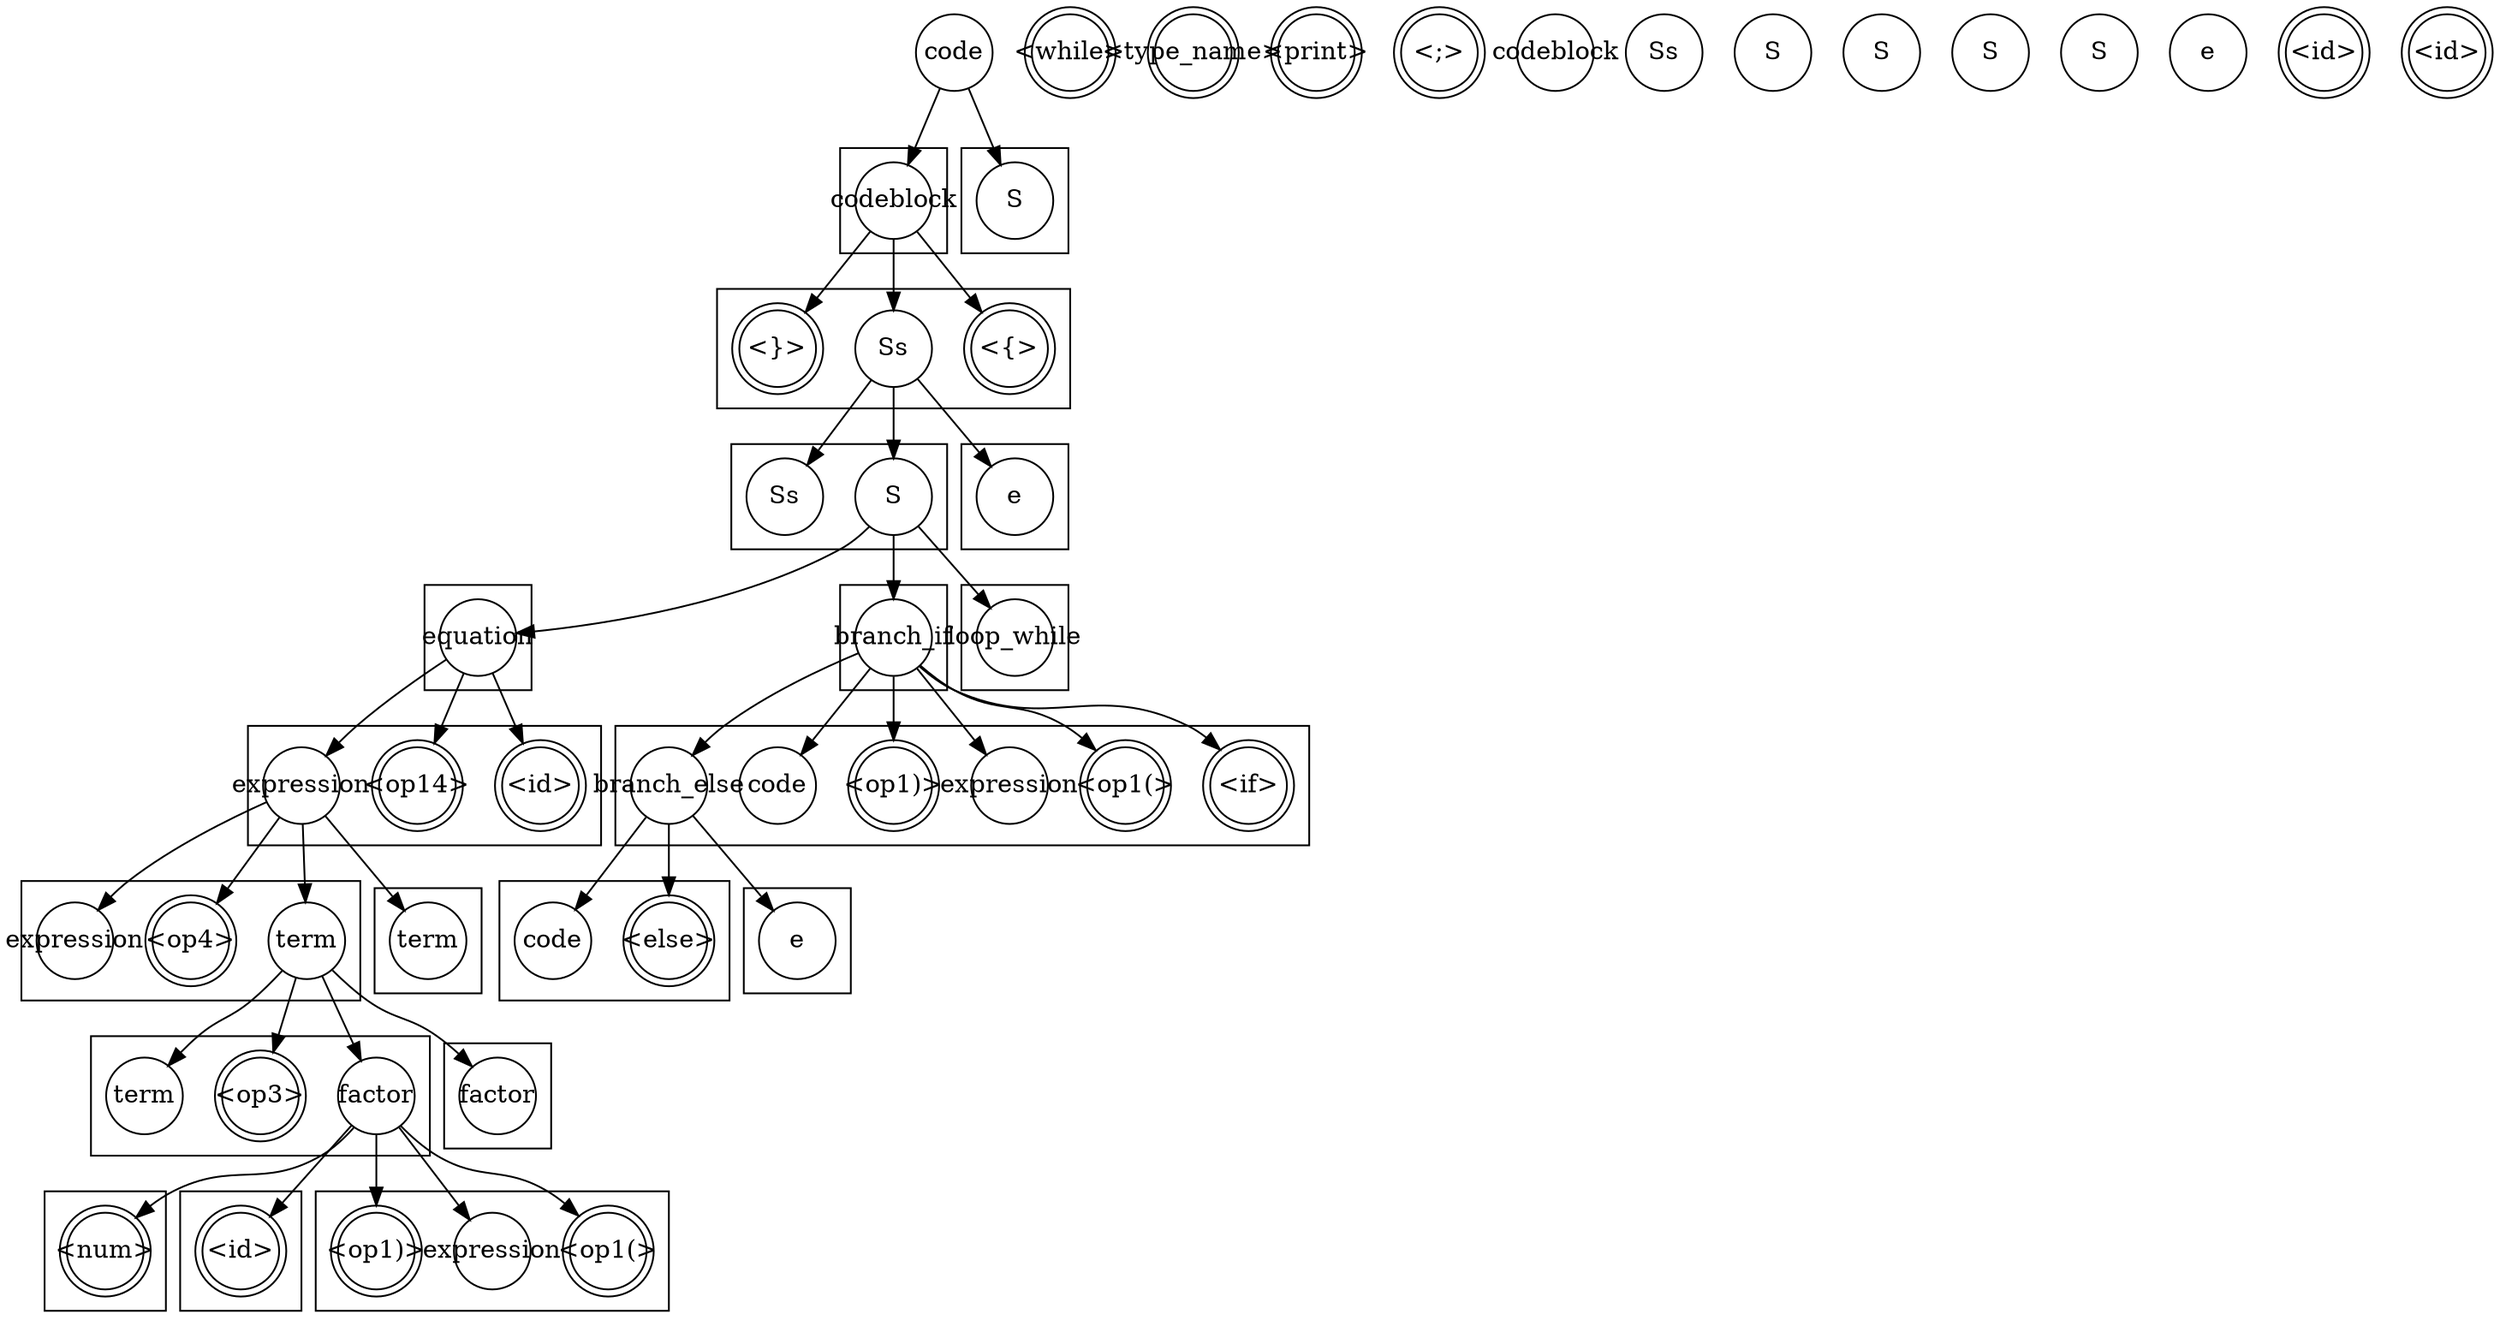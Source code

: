 digraph G {
    code        -> subgraph cluster_cd1     {codeblock}
    code        -> subgraph cluster_cd2     {S_6}
    codeblock   -> subgraph cluster_cb2     {"<\{>" Ss "<\}>"}
    Ss          -> subgraph cluster_Ss1     {S Ss_2}
    Ss          -> subgraph cluster_Ss0     {e_2}

    S           -> subgraph cluster_S1      {equation}             
    equation    -> subgraph cluster_eq1     {"<id>" "<op14>" expression}
    expression  -> subgraph cluster_exp1    {term "<op4>" expression_2} 
    expression  -> subgraph cluster_exp2    {term_2} 
    term        -> subgraph cluster_tm1     {factor "<op3>" term_3}
    term        -> subgraph cluster_tm2     {factor_2}
    factor      -> subgraph cluster_fac1    {"<num>"}
    factor      -> subgraph cluster_fac2    {"<id>_3"}
    factor      -> subgraph cluster_fac3    {"<op1(>" expression_3 "<op1)>"}

    S           -> subgraph cluster_S2      {branch_if}             
    branch_if   -> subgraph cluster_bif1    {"<if>" "<op1(>_2" expression_4 "<op1)>_2" code_2 branch_else}
    branch_else -> subgraph cluster_bel1    {"<else>" code_3}       
    branch_else -> subgraph cluster_bel0    {e}       

    S           -> subgraph cluster_S3      {loop_while}                  



    code            [label="code",     shape=circle,   fixedsize=true, width=0.6]
    codeblock       [label="codeblock",     shape=circle,   fixedsize=true, width=0.6]
    Ss              [label="Ss",            shape=circle,   fixedsize=true, width=0.6]
    S               [label="S",             shape=circle,   fixedsize=true, width=0.6]
    equation        [label="equation",      shape=circle,   fixedsize=true, width=0.6]
    expression      [label="expression",    shape=circle,   fixedsize=true, width=0.6]
    term            [label="term",          shape=circle,   fixedsize=true, width=0.6]
    factor          [label="factor",        shape=circle,   fixedsize=true, width=0.6]
    branch_if       [label="branch_if",     shape=circle,   fixedsize=true, width=0.6]
    branch_else     [label="branch_else",     shape=circle,   fixedsize=true, width=0.6]
    loop_while      [label="loop_while",    shape=circle,   fixedsize=true, width=0.6]
    e               [label="e",             shape=circle,   fixedsize=true, width=0.6]
    "<if>"          [shape=doublecircle, fixedsize=true, width=0.6]
    "<else>"        [shape=doublecircle, fixedsize=true, width=0.6]
    "<while>"       [shape=doublecircle, fixedsize=true, width=0.6]
    "<type_name>"   [shape=doublecircle, fixedsize=true, width=0.6]
    "<print>"       [shape=doublecircle, fixedsize=true, width=0.6]
    "<op4>"         [shape=doublecircle, fixedsize=true, width=0.6]
    "<op4>"         [shape=doublecircle, fixedsize=true, width=0.6]
    "<op3>"         [shape=doublecircle, fixedsize=true, width=0.6]
    "<op3>"         [shape=doublecircle, fixedsize=true, width=0.6]
    "<op3>"         [shape=doublecircle, fixedsize=true, width=0.6]
    "<op1(>"        [shape=doublecircle, fixedsize=true, width=0.6]
    "<op1)>"        [shape=doublecircle, fixedsize=true, width=0.6]
    "<op14>"        [shape=doublecircle, fixedsize=true, width=0.6]
    "<;>"           [shape=doublecircle, fixedsize=true, width=0.6]
    "<\{>"          [shape=doublecircle, fixedsize=true, width=0.6]
    "<\}>"          [shape=doublecircle, fixedsize=true, width=0.6]
    "<id>"          [shape=doublecircle, fixedsize=true, width=0.6]
    "<num>"         [shape=doublecircle, fixedsize=true, width=0.6]

    code_2          [label="code",     shape=circle,   fixedsize=true, width=0.6]
    code_3          [label="code",     shape=circle,   fixedsize=true, width=0.6]
    codeblock_2     [label="codeblock",     shape=circle,   fixedsize=true, width=0.6]
    Ss_2            [label="Ss",            shape=circle,   fixedsize=true, width=0.6]
    Ss_3            [label="Ss",            shape=circle,   fixedsize=true, width=0.6]
    S_2             [label="S",             shape=circle,   fixedsize=true, width=0.6]
    S_3             [label="S",             shape=circle,   fixedsize=true, width=0.6]
    S_4             [label="S",             shape=circle,   fixedsize=true, width=0.6]
    S_5             [label="S",             shape=circle,   fixedsize=true, width=0.6]
    S_6             [label="S",             shape=circle,   fixedsize=true, width=0.6]
    expression_2    [label="expression",    shape=circle,   fixedsize=true, width=0.6]
    expression_3    [label="expression",    shape=circle,   fixedsize=true, width=0.6]
    expression_4    [label="expression",    shape=circle,   fixedsize=true, width=0.6]
    term_2          [label="term",          shape=circle,   fixedsize=true, width=0.6]
    term_3          [label="term",          shape=circle,   fixedsize=true, width=0.6]
    factor_2        [label="factor",        shape=circle,   fixedsize=true, width=0.6]
    e_2             [label="e",             shape=circle,   fixedsize=true, width=0.6]
    e_3             [label="e",             shape=circle,   fixedsize=true, width=0.6]
    "<op1(>_2"      [label="<op1(>", shape=doublecircle, fixedsize=true, width=0.6]
    "<op1)>_2"      [label="<op1)>", shape=doublecircle, fixedsize=true, width=0.6]
    "<id>_2"        [label="<id>" shape=doublecircle, fixedsize=true, width=0.6]
    "<id>_3"        [label="<id>" shape=doublecircle, fixedsize=true, width=0.6]
    "<id>_4"        [label="<id>" shape=doublecircle, fixedsize=true, width=0.6]
}